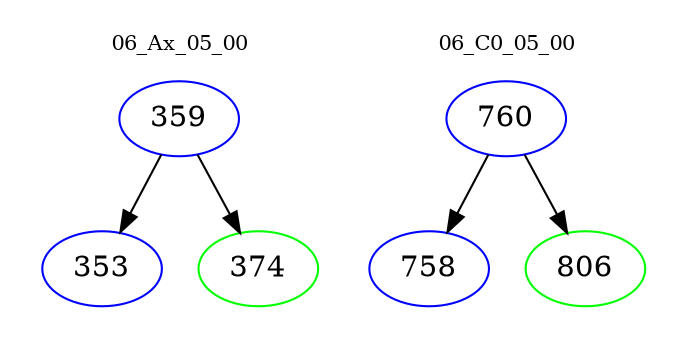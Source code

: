 digraph{
subgraph cluster_0 {
color = white
label = "06_Ax_05_00";
fontsize=10;
T0_359 [label="359", color="blue"]
T0_359 -> T0_353 [color="black"]
T0_353 [label="353", color="blue"]
T0_359 -> T0_374 [color="black"]
T0_374 [label="374", color="green"]
}
subgraph cluster_1 {
color = white
label = "06_C0_05_00";
fontsize=10;
T1_760 [label="760", color="blue"]
T1_760 -> T1_758 [color="black"]
T1_758 [label="758", color="blue"]
T1_760 -> T1_806 [color="black"]
T1_806 [label="806", color="green"]
}
}
